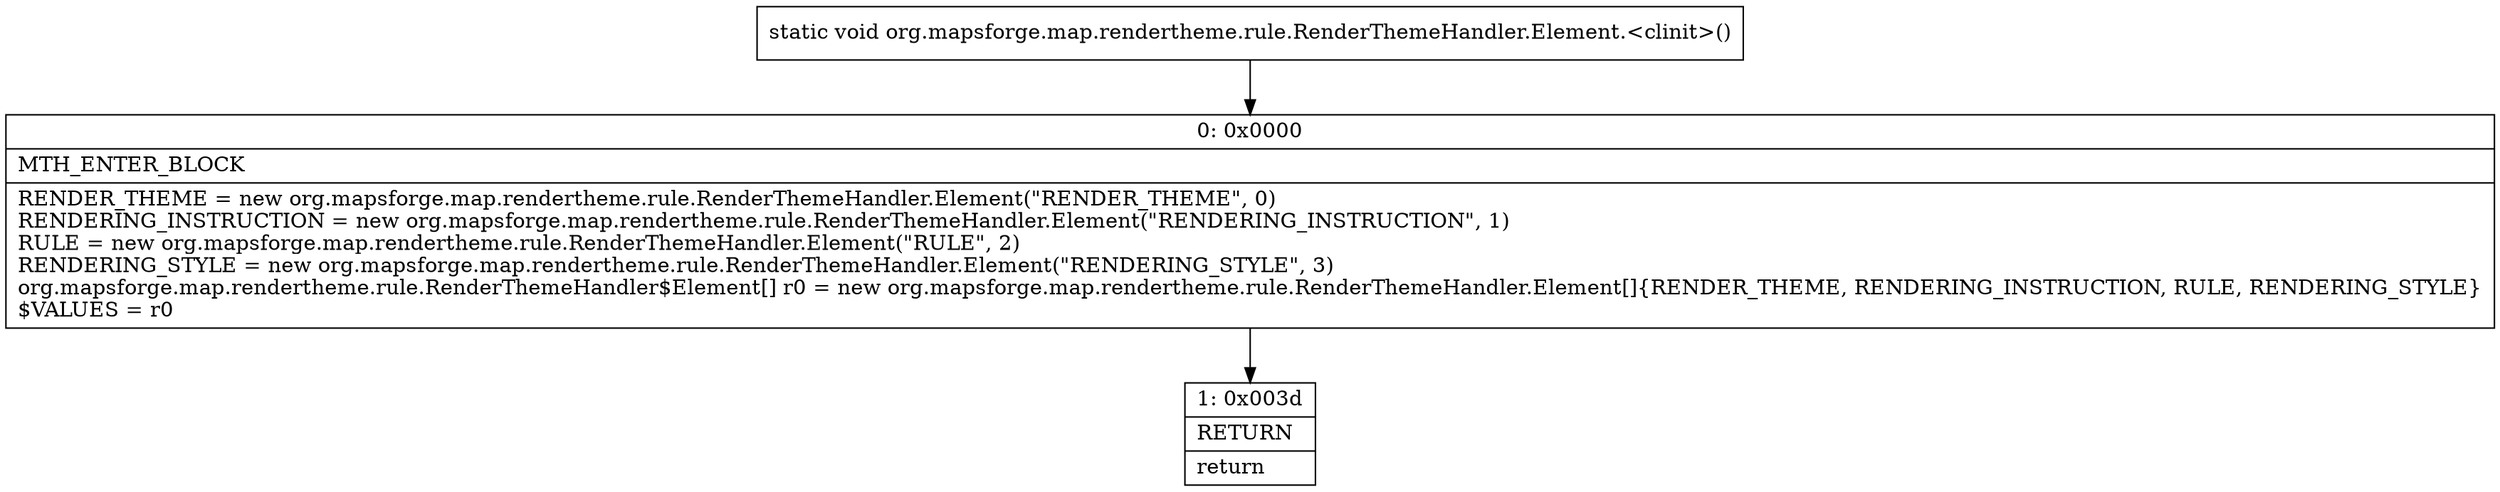 digraph "CFG fororg.mapsforge.map.rendertheme.rule.RenderThemeHandler.Element.\<clinit\>()V" {
Node_0 [shape=record,label="{0\:\ 0x0000|MTH_ENTER_BLOCK\l|RENDER_THEME = new org.mapsforge.map.rendertheme.rule.RenderThemeHandler.Element(\"RENDER_THEME\", 0)\lRENDERING_INSTRUCTION = new org.mapsforge.map.rendertheme.rule.RenderThemeHandler.Element(\"RENDERING_INSTRUCTION\", 1)\lRULE = new org.mapsforge.map.rendertheme.rule.RenderThemeHandler.Element(\"RULE\", 2)\lRENDERING_STYLE = new org.mapsforge.map.rendertheme.rule.RenderThemeHandler.Element(\"RENDERING_STYLE\", 3)\lorg.mapsforge.map.rendertheme.rule.RenderThemeHandler$Element[] r0 = new org.mapsforge.map.rendertheme.rule.RenderThemeHandler.Element[]\{RENDER_THEME, RENDERING_INSTRUCTION, RULE, RENDERING_STYLE\}\l$VALUES = r0\l}"];
Node_1 [shape=record,label="{1\:\ 0x003d|RETURN\l|return\l}"];
MethodNode[shape=record,label="{static void org.mapsforge.map.rendertheme.rule.RenderThemeHandler.Element.\<clinit\>() }"];
MethodNode -> Node_0;
Node_0 -> Node_1;
}

